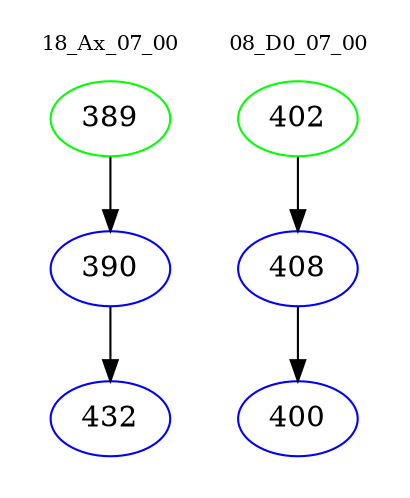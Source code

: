 digraph{
subgraph cluster_0 {
color = white
label = "18_Ax_07_00";
fontsize=10;
T0_389 [label="389", color="green"]
T0_389 -> T0_390 [color="black"]
T0_390 [label="390", color="blue"]
T0_390 -> T0_432 [color="black"]
T0_432 [label="432", color="blue"]
}
subgraph cluster_1 {
color = white
label = "08_D0_07_00";
fontsize=10;
T1_402 [label="402", color="green"]
T1_402 -> T1_408 [color="black"]
T1_408 [label="408", color="blue"]
T1_408 -> T1_400 [color="black"]
T1_400 [label="400", color="blue"]
}
}
